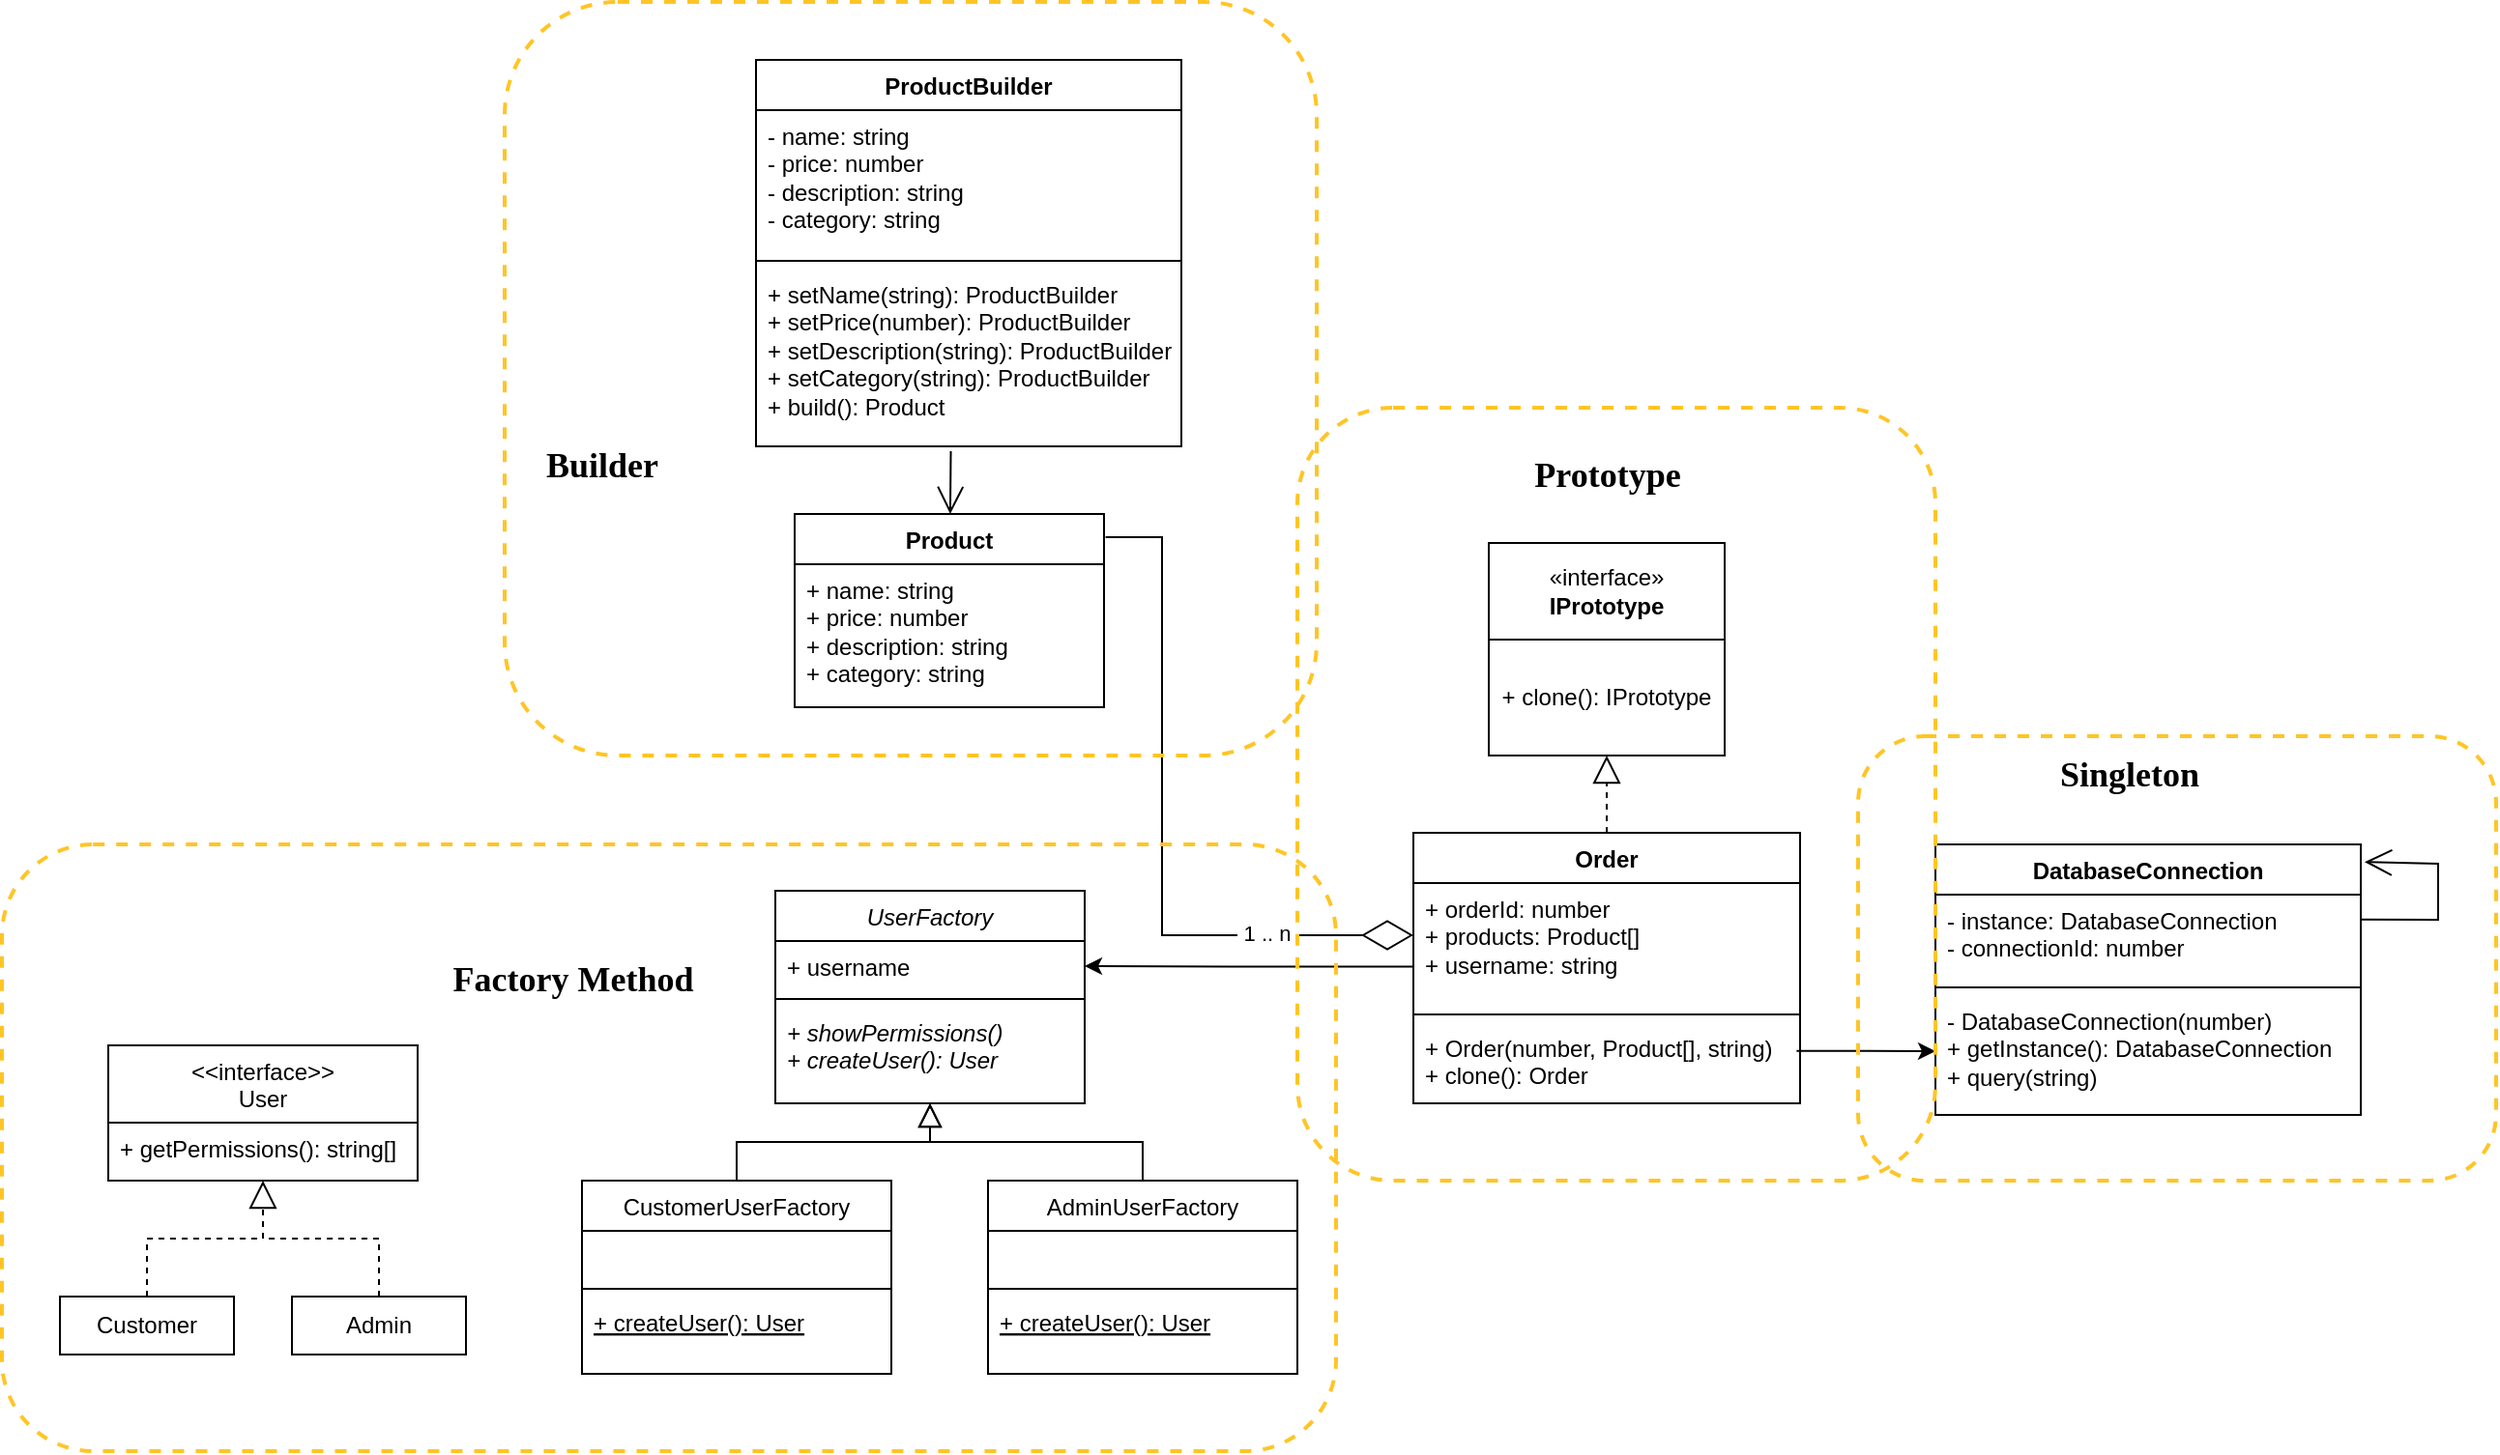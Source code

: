 <mxfile version="24.3.0" type="github">
  <diagram id="C5RBs43oDa-KdzZeNtuy" name="Page-1">
    <mxGraphModel dx="2876" dy="2223" grid="1" gridSize="10" guides="1" tooltips="1" connect="1" arrows="1" fold="1" page="1" pageScale="1" pageWidth="827" pageHeight="1169" math="0" shadow="0">
      <root>
        <mxCell id="WIyWlLk6GJQsqaUBKTNV-0" />
        <mxCell id="WIyWlLk6GJQsqaUBKTNV-1" parent="WIyWlLk6GJQsqaUBKTNV-0" />
        <mxCell id="zkfFHV4jXpPFQw0GAbJ--0" value="UserFactory" style="swimlane;fontStyle=2;align=center;verticalAlign=top;childLayout=stackLayout;horizontal=1;startSize=26;horizontalStack=0;resizeParent=1;resizeLast=0;collapsible=1;marginBottom=0;rounded=0;shadow=0;strokeWidth=1;" parent="WIyWlLk6GJQsqaUBKTNV-1" vertex="1">
          <mxGeometry x="190" y="-80" width="160" height="110" as="geometry">
            <mxRectangle x="373" y="210" width="160" height="26" as="alternateBounds" />
          </mxGeometry>
        </mxCell>
        <mxCell id="zkfFHV4jXpPFQw0GAbJ--1" value="+ username" style="text;align=left;verticalAlign=top;spacingLeft=4;spacingRight=4;overflow=hidden;rotatable=0;points=[[0,0.5],[1,0.5]];portConstraint=eastwest;" parent="zkfFHV4jXpPFQw0GAbJ--0" vertex="1">
          <mxGeometry y="26" width="160" height="26" as="geometry" />
        </mxCell>
        <mxCell id="zkfFHV4jXpPFQw0GAbJ--4" value="" style="line;html=1;strokeWidth=1;align=left;verticalAlign=middle;spacingTop=-1;spacingLeft=3;spacingRight=3;rotatable=0;labelPosition=right;points=[];portConstraint=eastwest;" parent="zkfFHV4jXpPFQw0GAbJ--0" vertex="1">
          <mxGeometry y="52" width="160" height="8" as="geometry" />
        </mxCell>
        <mxCell id="zkfFHV4jXpPFQw0GAbJ--5" value="+ showPermissions()&#xa;+ createUser(): User" style="text;align=left;verticalAlign=top;spacingLeft=4;spacingRight=4;overflow=hidden;rotatable=0;points=[[0,0.5],[1,0.5]];portConstraint=eastwest;fontStyle=2" parent="zkfFHV4jXpPFQw0GAbJ--0" vertex="1">
          <mxGeometry y="60" width="160" height="50" as="geometry" />
        </mxCell>
        <mxCell id="zkfFHV4jXpPFQw0GAbJ--6" value="CustomerUserFactory" style="swimlane;fontStyle=0;align=center;verticalAlign=top;childLayout=stackLayout;horizontal=1;startSize=26;horizontalStack=0;resizeParent=1;resizeLast=0;collapsible=1;marginBottom=0;rounded=0;shadow=0;strokeWidth=1;" parent="WIyWlLk6GJQsqaUBKTNV-1" vertex="1">
          <mxGeometry x="90" y="70" width="160" height="100" as="geometry">
            <mxRectangle x="130" y="380" width="160" height="26" as="alternateBounds" />
          </mxGeometry>
        </mxCell>
        <mxCell id="zkfFHV4jXpPFQw0GAbJ--7" value="&#xa;" style="text;align=left;verticalAlign=top;spacingLeft=4;spacingRight=4;overflow=hidden;rotatable=0;points=[[0,0.5],[1,0.5]];portConstraint=eastwest;" parent="zkfFHV4jXpPFQw0GAbJ--6" vertex="1">
          <mxGeometry y="26" width="160" height="26" as="geometry" />
        </mxCell>
        <mxCell id="zkfFHV4jXpPFQw0GAbJ--9" value="" style="line;html=1;strokeWidth=1;align=left;verticalAlign=middle;spacingTop=-1;spacingLeft=3;spacingRight=3;rotatable=0;labelPosition=right;points=[];portConstraint=eastwest;" parent="zkfFHV4jXpPFQw0GAbJ--6" vertex="1">
          <mxGeometry y="52" width="160" height="8" as="geometry" />
        </mxCell>
        <mxCell id="zkfFHV4jXpPFQw0GAbJ--10" value="+ createUser(): User" style="text;align=left;verticalAlign=top;spacingLeft=4;spacingRight=4;overflow=hidden;rotatable=0;points=[[0,0.5],[1,0.5]];portConstraint=eastwest;fontStyle=4" parent="zkfFHV4jXpPFQw0GAbJ--6" vertex="1">
          <mxGeometry y="60" width="160" height="26" as="geometry" />
        </mxCell>
        <mxCell id="zkfFHV4jXpPFQw0GAbJ--12" value="" style="endArrow=block;endSize=10;endFill=0;shadow=0;strokeWidth=1;rounded=0;curved=0;edgeStyle=elbowEdgeStyle;elbow=vertical;" parent="WIyWlLk6GJQsqaUBKTNV-1" source="zkfFHV4jXpPFQw0GAbJ--6" target="zkfFHV4jXpPFQw0GAbJ--0" edge="1">
          <mxGeometry width="160" relative="1" as="geometry">
            <mxPoint x="170" y="-87" as="sourcePoint" />
            <mxPoint x="170" y="-87" as="targetPoint" />
          </mxGeometry>
        </mxCell>
        <mxCell id="zkfFHV4jXpPFQw0GAbJ--13" value="AdminUserFactory" style="swimlane;fontStyle=0;align=center;verticalAlign=top;childLayout=stackLayout;horizontal=1;startSize=26;horizontalStack=0;resizeParent=1;resizeLast=0;collapsible=1;marginBottom=0;rounded=0;shadow=0;strokeWidth=1;" parent="WIyWlLk6GJQsqaUBKTNV-1" vertex="1">
          <mxGeometry x="300" y="70" width="160" height="100" as="geometry">
            <mxRectangle x="340" y="380" width="170" height="26" as="alternateBounds" />
          </mxGeometry>
        </mxCell>
        <mxCell id="zkfFHV4jXpPFQw0GAbJ--14" value=" " style="text;align=left;verticalAlign=top;spacingLeft=4;spacingRight=4;overflow=hidden;rotatable=0;points=[[0,0.5],[1,0.5]];portConstraint=eastwest;" parent="zkfFHV4jXpPFQw0GAbJ--13" vertex="1">
          <mxGeometry y="26" width="160" height="26" as="geometry" />
        </mxCell>
        <mxCell id="zkfFHV4jXpPFQw0GAbJ--15" value="" style="line;html=1;strokeWidth=1;align=left;verticalAlign=middle;spacingTop=-1;spacingLeft=3;spacingRight=3;rotatable=0;labelPosition=right;points=[];portConstraint=eastwest;" parent="zkfFHV4jXpPFQw0GAbJ--13" vertex="1">
          <mxGeometry y="52" width="160" height="8" as="geometry" />
        </mxCell>
        <mxCell id="TNvnJtSusHHN1UA0lDsp-0" value="+ createUser(): User" style="text;align=left;verticalAlign=top;spacingLeft=4;spacingRight=4;overflow=hidden;rotatable=0;points=[[0,0.5],[1,0.5]];portConstraint=eastwest;fontStyle=4" parent="zkfFHV4jXpPFQw0GAbJ--13" vertex="1">
          <mxGeometry y="60" width="160" height="26" as="geometry" />
        </mxCell>
        <mxCell id="zkfFHV4jXpPFQw0GAbJ--16" value="" style="endArrow=block;endSize=10;endFill=0;shadow=0;strokeWidth=1;rounded=0;curved=0;edgeStyle=elbowEdgeStyle;elbow=vertical;" parent="WIyWlLk6GJQsqaUBKTNV-1" source="zkfFHV4jXpPFQw0GAbJ--13" target="zkfFHV4jXpPFQw0GAbJ--0" edge="1">
          <mxGeometry width="160" relative="1" as="geometry">
            <mxPoint x="180" y="83" as="sourcePoint" />
            <mxPoint x="280" y="-19" as="targetPoint" />
          </mxGeometry>
        </mxCell>
        <mxCell id="zkfFHV4jXpPFQw0GAbJ--17" value="&lt;&lt;interface&gt;&gt;&#xa;User" style="swimlane;fontStyle=0;align=center;verticalAlign=top;childLayout=stackLayout;horizontal=1;startSize=40;horizontalStack=0;resizeParent=1;resizeLast=0;collapsible=1;marginBottom=0;rounded=0;shadow=0;strokeWidth=1;" parent="WIyWlLk6GJQsqaUBKTNV-1" vertex="1">
          <mxGeometry x="-155" width="160" height="70" as="geometry">
            <mxRectangle x="550" y="140" width="160" height="26" as="alternateBounds" />
          </mxGeometry>
        </mxCell>
        <mxCell id="zkfFHV4jXpPFQw0GAbJ--18" value="+ getPermissions(): string[]" style="text;align=left;verticalAlign=top;spacingLeft=4;spacingRight=4;overflow=hidden;rotatable=0;points=[[0,0.5],[1,0.5]];portConstraint=eastwest;" parent="zkfFHV4jXpPFQw0GAbJ--17" vertex="1">
          <mxGeometry y="40" width="160" height="26" as="geometry" />
        </mxCell>
        <mxCell id="TNvnJtSusHHN1UA0lDsp-2" value="Customer" style="rounded=0;whiteSpace=wrap;html=1;" parent="WIyWlLk6GJQsqaUBKTNV-1" vertex="1">
          <mxGeometry x="-180" y="130" width="90" height="30" as="geometry" />
        </mxCell>
        <mxCell id="TNvnJtSusHHN1UA0lDsp-4" value="Admin" style="rounded=0;whiteSpace=wrap;html=1;" parent="WIyWlLk6GJQsqaUBKTNV-1" vertex="1">
          <mxGeometry x="-60" y="130" width="90" height="30" as="geometry" />
        </mxCell>
        <mxCell id="TNvnJtSusHHN1UA0lDsp-5" value="" style="endArrow=none;dashed=1;html=1;rounded=0;" parent="WIyWlLk6GJQsqaUBKTNV-1" source="TNvnJtSusHHN1UA0lDsp-2" edge="1">
          <mxGeometry width="50" height="50" relative="1" as="geometry">
            <mxPoint x="-235" y="170" as="sourcePoint" />
            <mxPoint x="-75" y="100" as="targetPoint" />
            <Array as="points">
              <mxPoint x="-135" y="100" />
            </Array>
          </mxGeometry>
        </mxCell>
        <mxCell id="TNvnJtSusHHN1UA0lDsp-6" value="" style="endArrow=none;dashed=1;html=1;rounded=0;" parent="WIyWlLk6GJQsqaUBKTNV-1" source="TNvnJtSusHHN1UA0lDsp-4" edge="1">
          <mxGeometry width="50" height="50" relative="1" as="geometry">
            <mxPoint x="-5" y="130" as="sourcePoint" />
            <mxPoint x="-75" y="100" as="targetPoint" />
            <Array as="points">
              <mxPoint x="-15" y="100" />
            </Array>
          </mxGeometry>
        </mxCell>
        <mxCell id="TNvnJtSusHHN1UA0lDsp-7" value="" style="endArrow=block;dashed=1;endFill=0;endSize=12;html=1;rounded=0;entryX=0.5;entryY=1;entryDx=0;entryDy=0;" parent="WIyWlLk6GJQsqaUBKTNV-1" target="zkfFHV4jXpPFQw0GAbJ--17" edge="1">
          <mxGeometry width="160" relative="1" as="geometry">
            <mxPoint x="-75" y="100" as="sourcePoint" />
            <mxPoint x="-125" y="150" as="targetPoint" />
          </mxGeometry>
        </mxCell>
        <mxCell id="TNvnJtSusHHN1UA0lDsp-8" value="ProductBuilder" style="swimlane;fontStyle=1;align=center;verticalAlign=top;childLayout=stackLayout;horizontal=1;startSize=26;horizontalStack=0;resizeParent=1;resizeParentMax=0;resizeLast=0;collapsible=1;marginBottom=0;whiteSpace=wrap;html=1;" parent="WIyWlLk6GJQsqaUBKTNV-1" vertex="1">
          <mxGeometry x="180" y="-510" width="220" height="200" as="geometry" />
        </mxCell>
        <mxCell id="TNvnJtSusHHN1UA0lDsp-9" value="- name: string&lt;div style=&quot;border-color: var(--border-color);&quot;&gt;- price: number&lt;/div&gt;&lt;div style=&quot;border-color: var(--border-color);&quot;&gt;- description: string&lt;/div&gt;&lt;div style=&quot;border-color: var(--border-color);&quot;&gt;- category: string&lt;/div&gt;" style="text;strokeColor=none;fillColor=none;align=left;verticalAlign=top;spacingLeft=4;spacingRight=4;overflow=hidden;rotatable=0;points=[[0,0.5],[1,0.5]];portConstraint=eastwest;whiteSpace=wrap;html=1;" parent="TNvnJtSusHHN1UA0lDsp-8" vertex="1">
          <mxGeometry y="26" width="220" height="74" as="geometry" />
        </mxCell>
        <mxCell id="TNvnJtSusHHN1UA0lDsp-10" value="" style="line;strokeWidth=1;fillColor=none;align=left;verticalAlign=middle;spacingTop=-1;spacingLeft=3;spacingRight=3;rotatable=0;labelPosition=right;points=[];portConstraint=eastwest;strokeColor=inherit;" parent="TNvnJtSusHHN1UA0lDsp-8" vertex="1">
          <mxGeometry y="100" width="220" height="8" as="geometry" />
        </mxCell>
        <mxCell id="TNvnJtSusHHN1UA0lDsp-11" value="+ setName(string): ProductBuilder&lt;div&gt;+ setPrice(number): ProductBuilder&lt;/div&gt;&lt;div&gt;+ setDescription(string): ProductBuilder&lt;/div&gt;&lt;div&gt;+ setCategory(string): ProductBuilder&lt;/div&gt;&lt;div&gt;+ build(): Product&lt;/div&gt;" style="text;strokeColor=none;fillColor=none;align=left;verticalAlign=top;spacingLeft=4;spacingRight=4;overflow=hidden;rotatable=0;points=[[0,0.5],[1,0.5]];portConstraint=eastwest;whiteSpace=wrap;html=1;" parent="TNvnJtSusHHN1UA0lDsp-8" vertex="1">
          <mxGeometry y="108" width="220" height="92" as="geometry" />
        </mxCell>
        <mxCell id="TNvnJtSusHHN1UA0lDsp-20" value="Product" style="swimlane;fontStyle=1;align=center;verticalAlign=top;childLayout=stackLayout;horizontal=1;startSize=26;horizontalStack=0;resizeParent=1;resizeParentMax=0;resizeLast=0;collapsible=1;marginBottom=0;whiteSpace=wrap;html=1;" parent="WIyWlLk6GJQsqaUBKTNV-1" vertex="1">
          <mxGeometry x="200" y="-275" width="160" height="100" as="geometry" />
        </mxCell>
        <mxCell id="TNvnJtSusHHN1UA0lDsp-21" value="+ name: string&lt;div&gt;+ price: number&lt;/div&gt;&lt;div&gt;+ description: string&lt;/div&gt;&lt;div&gt;+ category: string&lt;/div&gt;" style="text;strokeColor=none;fillColor=none;align=left;verticalAlign=top;spacingLeft=4;spacingRight=4;overflow=hidden;rotatable=0;points=[[0,0.5],[1,0.5]];portConstraint=eastwest;whiteSpace=wrap;html=1;" parent="TNvnJtSusHHN1UA0lDsp-20" vertex="1">
          <mxGeometry y="26" width="160" height="74" as="geometry" />
        </mxCell>
        <mxCell id="TNvnJtSusHHN1UA0lDsp-27" value="" style="endArrow=open;endFill=1;endSize=12;html=1;rounded=0;exitX=0.458;exitY=1.027;exitDx=0;exitDy=0;exitPerimeter=0;" parent="WIyWlLk6GJQsqaUBKTNV-1" source="TNvnJtSusHHN1UA0lDsp-11" target="TNvnJtSusHHN1UA0lDsp-20" edge="1">
          <mxGeometry width="160" relative="1" as="geometry">
            <mxPoint x="120" y="-250" as="sourcePoint" />
            <mxPoint x="280" y="-250" as="targetPoint" />
          </mxGeometry>
        </mxCell>
        <mxCell id="TNvnJtSusHHN1UA0lDsp-28" value="DatabaseConnection" style="swimlane;fontStyle=1;align=center;verticalAlign=top;childLayout=stackLayout;horizontal=1;startSize=26;horizontalStack=0;resizeParent=1;resizeParentMax=0;resizeLast=0;collapsible=1;marginBottom=0;whiteSpace=wrap;html=1;" parent="WIyWlLk6GJQsqaUBKTNV-1" vertex="1">
          <mxGeometry x="790" y="-104" width="220" height="140" as="geometry" />
        </mxCell>
        <mxCell id="TNvnJtSusHHN1UA0lDsp-29" value="- instance: DatabaseConnection&lt;div&gt;- connectionId: number&lt;/div&gt;" style="text;strokeColor=none;fillColor=none;align=left;verticalAlign=top;spacingLeft=4;spacingRight=4;overflow=hidden;rotatable=0;points=[[0,0.5],[1,0.5]];portConstraint=eastwest;whiteSpace=wrap;html=1;" parent="TNvnJtSusHHN1UA0lDsp-28" vertex="1">
          <mxGeometry y="26" width="220" height="44" as="geometry" />
        </mxCell>
        <mxCell id="TNvnJtSusHHN1UA0lDsp-30" value="" style="line;strokeWidth=1;fillColor=none;align=left;verticalAlign=middle;spacingTop=-1;spacingLeft=3;spacingRight=3;rotatable=0;labelPosition=right;points=[];portConstraint=eastwest;strokeColor=inherit;" parent="TNvnJtSusHHN1UA0lDsp-28" vertex="1">
          <mxGeometry y="70" width="220" height="8" as="geometry" />
        </mxCell>
        <mxCell id="TNvnJtSusHHN1UA0lDsp-31" value="- DatabaseConnection(number)&lt;div&gt;+ getInstance(): DatabaseConnection&lt;/div&gt;&lt;div&gt;+ query(string)&lt;/div&gt;" style="text;strokeColor=none;fillColor=none;align=left;verticalAlign=top;spacingLeft=4;spacingRight=4;overflow=hidden;rotatable=0;points=[[0,0.5],[1,0.5]];portConstraint=eastwest;whiteSpace=wrap;html=1;" parent="TNvnJtSusHHN1UA0lDsp-28" vertex="1">
          <mxGeometry y="78" width="220" height="62" as="geometry" />
        </mxCell>
        <mxCell id="TNvnJtSusHHN1UA0lDsp-32" value="" style="endArrow=open;endFill=1;endSize=12;html=1;rounded=0;exitX=0.998;exitY=0.292;exitDx=0;exitDy=0;entryX=1.009;entryY=0.065;entryDx=0;entryDy=0;entryPerimeter=0;exitPerimeter=0;" parent="TNvnJtSusHHN1UA0lDsp-28" source="TNvnJtSusHHN1UA0lDsp-29" target="TNvnJtSusHHN1UA0lDsp-28" edge="1">
          <mxGeometry width="160" relative="1" as="geometry">
            <mxPoint x="240" y="50" as="sourcePoint" />
            <mxPoint x="400" y="50" as="targetPoint" />
            <Array as="points">
              <mxPoint x="260" y="39" />
              <mxPoint x="260" y="10" />
            </Array>
          </mxGeometry>
        </mxCell>
        <mxCell id="TNvnJtSusHHN1UA0lDsp-34" value="«interface»&lt;br&gt;&lt;b&gt;IPrototype&lt;/b&gt;" style="html=1;whiteSpace=wrap;" parent="WIyWlLk6GJQsqaUBKTNV-1" vertex="1">
          <mxGeometry x="559" y="-260" width="122" height="50" as="geometry" />
        </mxCell>
        <mxCell id="TNvnJtSusHHN1UA0lDsp-39" value="+ clone(): IPrototype" style="rounded=0;whiteSpace=wrap;html=1;" parent="WIyWlLk6GJQsqaUBKTNV-1" vertex="1">
          <mxGeometry x="559" y="-210" width="122" height="60" as="geometry" />
        </mxCell>
        <mxCell id="TNvnJtSusHHN1UA0lDsp-44" value="Order" style="swimlane;fontStyle=1;align=center;verticalAlign=top;childLayout=stackLayout;horizontal=1;startSize=26;horizontalStack=0;resizeParent=1;resizeParentMax=0;resizeLast=0;collapsible=1;marginBottom=0;whiteSpace=wrap;html=1;" parent="WIyWlLk6GJQsqaUBKTNV-1" vertex="1">
          <mxGeometry x="520" y="-110" width="200" height="140" as="geometry" />
        </mxCell>
        <mxCell id="TNvnJtSusHHN1UA0lDsp-45" value="+ orderId: number&lt;div&gt;+ products:&amp;nbsp;&lt;span style=&quot;background-color: initial;&quot;&gt;Product[]&lt;/span&gt;&lt;/div&gt;&lt;div&gt;+ username: string&lt;/div&gt;" style="text;strokeColor=none;fillColor=none;align=left;verticalAlign=top;spacingLeft=4;spacingRight=4;overflow=hidden;rotatable=0;points=[[0,0.5],[1,0.5]];portConstraint=eastwest;whiteSpace=wrap;html=1;" parent="TNvnJtSusHHN1UA0lDsp-44" vertex="1">
          <mxGeometry y="26" width="200" height="64" as="geometry" />
        </mxCell>
        <mxCell id="TNvnJtSusHHN1UA0lDsp-46" value="" style="line;strokeWidth=1;fillColor=none;align=left;verticalAlign=middle;spacingTop=-1;spacingLeft=3;spacingRight=3;rotatable=0;labelPosition=right;points=[];portConstraint=eastwest;strokeColor=inherit;" parent="TNvnJtSusHHN1UA0lDsp-44" vertex="1">
          <mxGeometry y="90" width="200" height="8" as="geometry" />
        </mxCell>
        <mxCell id="TNvnJtSusHHN1UA0lDsp-47" value="&lt;div&gt;+ Order(number, Product[], string)&lt;/div&gt;+ clone(): Order" style="text;strokeColor=none;fillColor=none;align=left;verticalAlign=top;spacingLeft=4;spacingRight=4;overflow=hidden;rotatable=0;points=[[0,0.5],[1,0.5]];portConstraint=eastwest;whiteSpace=wrap;html=1;" parent="TNvnJtSusHHN1UA0lDsp-44" vertex="1">
          <mxGeometry y="98" width="200" height="42" as="geometry" />
        </mxCell>
        <mxCell id="TNvnJtSusHHN1UA0lDsp-49" value="" style="endArrow=block;dashed=1;endFill=0;endSize=12;html=1;rounded=0;exitX=0.5;exitY=0;exitDx=0;exitDy=0;" parent="WIyWlLk6GJQsqaUBKTNV-1" source="TNvnJtSusHHN1UA0lDsp-44" target="TNvnJtSusHHN1UA0lDsp-39" edge="1">
          <mxGeometry width="160" relative="1" as="geometry">
            <mxPoint x="790" y="20" as="sourcePoint" />
            <mxPoint x="950" y="20" as="targetPoint" />
          </mxGeometry>
        </mxCell>
        <mxCell id="TNvnJtSusHHN1UA0lDsp-50" style="edgeStyle=orthogonalEdgeStyle;rounded=0;orthogonalLoop=1;jettySize=auto;html=1;exitX=0.991;exitY=0.355;exitDx=0;exitDy=0;exitPerimeter=0;" parent="WIyWlLk6GJQsqaUBKTNV-1" source="TNvnJtSusHHN1UA0lDsp-47" edge="1">
          <mxGeometry relative="1" as="geometry">
            <mxPoint x="790" y="3" as="targetPoint" />
          </mxGeometry>
        </mxCell>
        <mxCell id="TNvnJtSusHHN1UA0lDsp-51" style="edgeStyle=orthogonalEdgeStyle;rounded=0;orthogonalLoop=1;jettySize=auto;html=1;entryX=1;entryY=0.5;entryDx=0;entryDy=0;exitX=-0.001;exitY=0.676;exitDx=0;exitDy=0;exitPerimeter=0;" parent="WIyWlLk6GJQsqaUBKTNV-1" source="TNvnJtSusHHN1UA0lDsp-45" target="zkfFHV4jXpPFQw0GAbJ--1" edge="1">
          <mxGeometry relative="1" as="geometry" />
        </mxCell>
        <mxCell id="TNvnJtSusHHN1UA0lDsp-53" value="" style="endArrow=diamondThin;endFill=0;endSize=24;html=1;rounded=0;entryX=0;entryY=0.5;entryDx=0;entryDy=0;exitX=1.005;exitY=0.17;exitDx=0;exitDy=0;exitPerimeter=0;" parent="WIyWlLk6GJQsqaUBKTNV-1" edge="1">
          <mxGeometry width="160" relative="1" as="geometry">
            <mxPoint x="360.8" y="-263" as="sourcePoint" />
            <mxPoint x="520" y="-57" as="targetPoint" />
            <Array as="points">
              <mxPoint x="390" y="-263" />
              <mxPoint x="390" y="-57" />
            </Array>
          </mxGeometry>
        </mxCell>
        <mxCell id="TNvnJtSusHHN1UA0lDsp-56" value="&amp;nbsp;1 .. n&amp;nbsp;" style="edgeLabel;html=1;align=center;verticalAlign=middle;resizable=0;points=[];" parent="TNvnJtSusHHN1UA0lDsp-53" vertex="1" connectable="0">
          <mxGeometry x="0.581" y="1" relative="1" as="geometry">
            <mxPoint as="offset" />
          </mxGeometry>
        </mxCell>
        <mxCell id="TNvnJtSusHHN1UA0lDsp-57" value="&lt;font style=&quot;font-size: 18px;&quot; face=&quot;Comic Sans MS&quot;&gt;&lt;b&gt;Singleton&lt;/b&gt;&lt;/font&gt;" style="text;html=1;align=center;verticalAlign=middle;resizable=0;points=[];autosize=1;strokeColor=none;fillColor=none;" parent="WIyWlLk6GJQsqaUBKTNV-1" vertex="1">
          <mxGeometry x="840" y="-160" width="100" height="40" as="geometry" />
        </mxCell>
        <mxCell id="TNvnJtSusHHN1UA0lDsp-58" value="&lt;font style=&quot;font-size: 18px;&quot; face=&quot;Comic Sans MS&quot;&gt;&lt;b&gt;Builder&lt;/b&gt;&lt;/font&gt;" style="text;html=1;align=center;verticalAlign=middle;resizable=0;points=[];autosize=1;strokeColor=none;fillColor=none;" parent="WIyWlLk6GJQsqaUBKTNV-1" vertex="1">
          <mxGeometry x="60" y="-320" width="80" height="40" as="geometry" />
        </mxCell>
        <mxCell id="TNvnJtSusHHN1UA0lDsp-59" value="&lt;font style=&quot;font-size: 18px;&quot; face=&quot;Comic Sans MS&quot;&gt;&lt;b&gt;Prototype&lt;/b&gt;&lt;/font&gt;" style="text;html=1;align=center;verticalAlign=middle;resizable=0;points=[];autosize=1;strokeColor=none;fillColor=none;" parent="WIyWlLk6GJQsqaUBKTNV-1" vertex="1">
          <mxGeometry x="565" y="-315" width="110" height="40" as="geometry" />
        </mxCell>
        <mxCell id="TNvnJtSusHHN1UA0lDsp-60" value="&lt;font style=&quot;font-size: 18px;&quot; face=&quot;Comic Sans MS&quot;&gt;&lt;b&gt;Factory Method&lt;/b&gt;&lt;/font&gt;" style="text;html=1;align=center;verticalAlign=middle;resizable=0;points=[];autosize=1;strokeColor=none;fillColor=none;" parent="WIyWlLk6GJQsqaUBKTNV-1" vertex="1">
          <mxGeometry x="5" y="-54" width="160" height="40" as="geometry" />
        </mxCell>
        <mxCell id="vKuVwEbc7TRjLllHtIeo-0" value="" style="rounded=1;whiteSpace=wrap;html=1;fillStyle=dashed;dashed=1;strokeColor=#FFC526;strokeWidth=2;fillColor=none;" vertex="1" parent="WIyWlLk6GJQsqaUBKTNV-1">
          <mxGeometry x="50" y="-540" width="420" height="390" as="geometry" />
        </mxCell>
        <mxCell id="vKuVwEbc7TRjLllHtIeo-1" value="" style="rounded=1;whiteSpace=wrap;html=1;fillStyle=dashed;dashed=1;strokeColor=#FFC526;strokeWidth=2;fillColor=none;" vertex="1" parent="WIyWlLk6GJQsqaUBKTNV-1">
          <mxGeometry x="-210" y="-104" width="690" height="314" as="geometry" />
        </mxCell>
        <mxCell id="vKuVwEbc7TRjLllHtIeo-2" value="" style="rounded=1;whiteSpace=wrap;html=1;fillStyle=dashed;dashed=1;strokeColor=#FFC526;strokeWidth=2;fillColor=none;" vertex="1" parent="WIyWlLk6GJQsqaUBKTNV-1">
          <mxGeometry x="750" y="-160" width="330" height="230" as="geometry" />
        </mxCell>
        <mxCell id="vKuVwEbc7TRjLllHtIeo-3" value="" style="rounded=1;whiteSpace=wrap;html=1;fillStyle=dashed;dashed=1;strokeColor=#FFC526;strokeWidth=2;fillColor=none;" vertex="1" parent="WIyWlLk6GJQsqaUBKTNV-1">
          <mxGeometry x="460" y="-330" width="330" height="400" as="geometry" />
        </mxCell>
      </root>
    </mxGraphModel>
  </diagram>
</mxfile>
